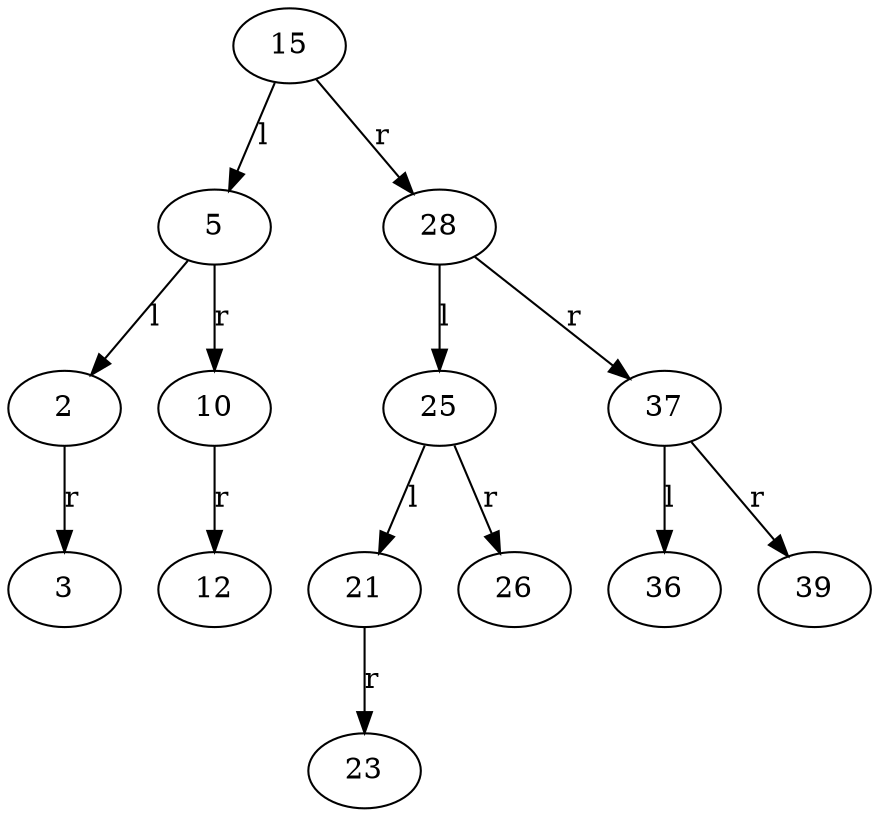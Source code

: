 digraph {
15 -> 5 [label=l] ;
5 -> 2 [label=l] ;
2 -> 3 [label=r] ;
5 -> 10 [label=r] ;
10 -> 12 [label=r] ;
15 -> 28 [label=r] ;
28 -> 25 [label=l] ;
25 -> 21 [label=l] ;
21 -> 23 [label=r] ;
25 -> 26 [label=r] ;
28 -> 37 [label=r] ;
37 -> 36 [label=l] ;
37 -> 39 [label=r] ;
}

